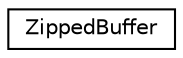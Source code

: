 digraph "类继承关系图"
{
  edge [fontname="Helvetica",fontsize="10",labelfontname="Helvetica",labelfontsize="10"];
  node [fontname="Helvetica",fontsize="10",shape=record];
  rankdir="LR";
  Node0 [label="ZippedBuffer",height=0.2,width=0.4,color="black", fillcolor="white", style="filled",URL="$struct_zipped_buffer.html"];
}
